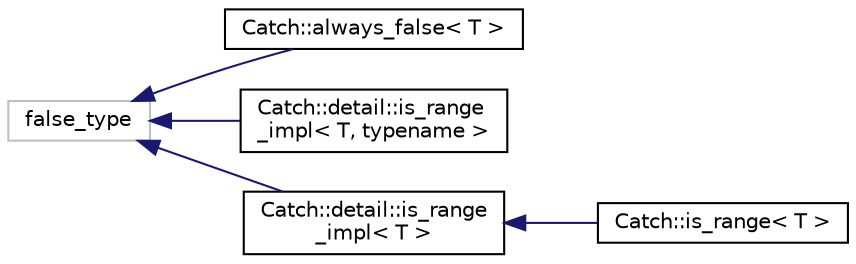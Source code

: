 digraph "Graphical Class Hierarchy"
{
 // LATEX_PDF_SIZE
  edge [fontname="Helvetica",fontsize="10",labelfontname="Helvetica",labelfontsize="10"];
  node [fontname="Helvetica",fontsize="10",shape=record];
  rankdir="LR";
  Node142 [label="false_type",height=0.2,width=0.4,color="grey75", fillcolor="white", style="filled",tooltip=" "];
  Node142 -> Node0 [dir="back",color="midnightblue",fontsize="10",style="solid",fontname="Helvetica"];
  Node0 [label="Catch::always_false\< T \>",height=0.2,width=0.4,color="black", fillcolor="white", style="filled",URL="$structCatch_1_1always__false.html",tooltip=" "];
  Node142 -> Node144 [dir="back",color="midnightblue",fontsize="10",style="solid",fontname="Helvetica"];
  Node144 [label="Catch::detail::is_range\l_impl\< T, typename \>",height=0.2,width=0.4,color="black", fillcolor="white", style="filled",URL="$structCatch_1_1detail_1_1is__range__impl.html",tooltip=" "];
  Node142 -> Node145 [dir="back",color="midnightblue",fontsize="10",style="solid",fontname="Helvetica"];
  Node145 [label="Catch::detail::is_range\l_impl\< T \>",height=0.2,width=0.4,color="black", fillcolor="white", style="filled",URL="$structCatch_1_1detail_1_1is__range__impl.html",tooltip=" "];
  Node145 -> Node146 [dir="back",color="midnightblue",fontsize="10",style="solid",fontname="Helvetica"];
  Node146 [label="Catch::is_range\< T \>",height=0.2,width=0.4,color="black", fillcolor="white", style="filled",URL="$structCatch_1_1is__range.html",tooltip=" "];
}
